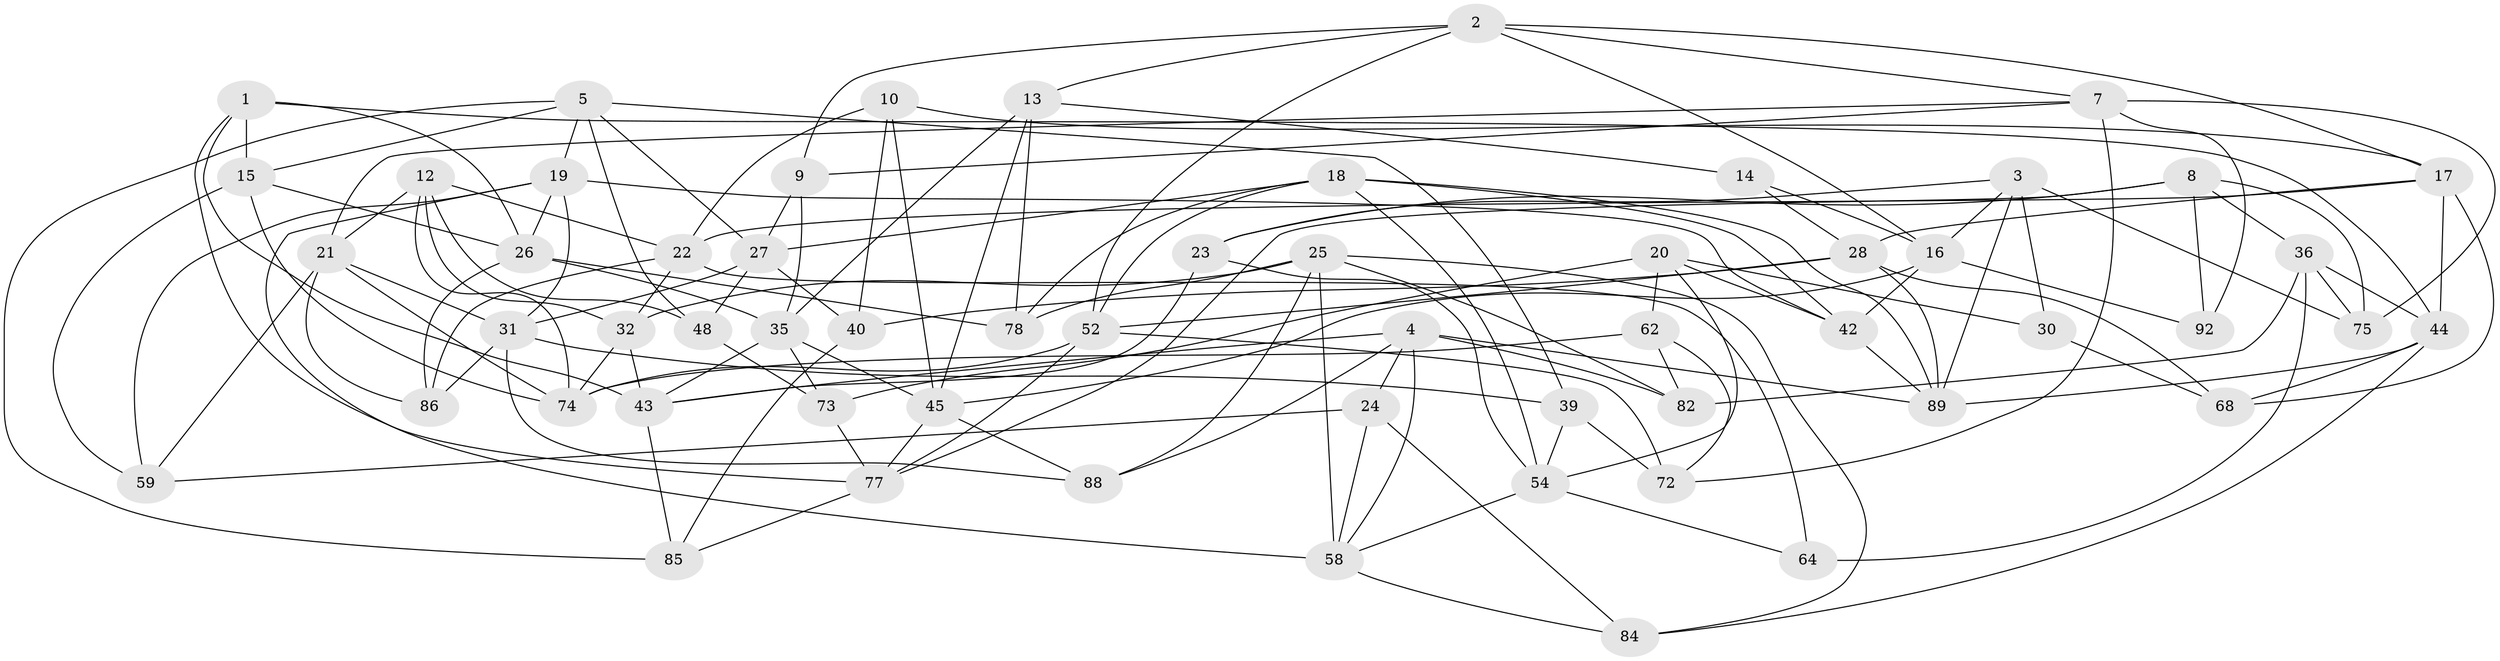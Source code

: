 // original degree distribution, {4: 1.0}
// Generated by graph-tools (version 1.1) at 2025/42/03/06/25 10:42:22]
// undirected, 58 vertices, 144 edges
graph export_dot {
graph [start="1"]
  node [color=gray90,style=filled];
  1 [super="+50"];
  2 [super="+70"];
  3 [super="+6"];
  4 [super="+34"];
  5 [super="+11"];
  7 [super="+38"];
  8 [super="+37"];
  9;
  10;
  12 [super="+47"];
  13 [super="+65"];
  14;
  15 [super="+76"];
  16 [super="+57"];
  17 [super="+29"];
  18 [super="+51"];
  19 [super="+49"];
  20 [super="+63"];
  21 [super="+41"];
  22 [super="+53"];
  23;
  24;
  25 [super="+87"];
  26 [super="+79"];
  27 [super="+71"];
  28 [super="+33"];
  30;
  31 [super="+60"];
  32 [super="+69"];
  35 [super="+67"];
  36 [super="+56"];
  39;
  40;
  42 [super="+80"];
  43 [super="+55"];
  44 [super="+93"];
  45 [super="+46"];
  48;
  52 [super="+61"];
  54 [super="+66"];
  58 [super="+81"];
  59;
  62;
  64;
  68;
  72;
  73;
  74 [super="+91"];
  75;
  77 [super="+83"];
  78;
  82;
  84;
  85;
  86;
  88;
  89 [super="+90"];
  92;
  1 -- 77;
  1 -- 15 [weight=2];
  1 -- 26;
  1 -- 43;
  1 -- 44;
  2 -- 7;
  2 -- 9;
  2 -- 52;
  2 -- 17;
  2 -- 13;
  2 -- 16;
  3 -- 75;
  3 -- 30 [weight=2];
  3 -- 89;
  3 -- 23;
  3 -- 16;
  4 -- 24;
  4 -- 58;
  4 -- 43;
  4 -- 88;
  4 -- 89;
  4 -- 82;
  5 -- 48;
  5 -- 85;
  5 -- 15;
  5 -- 39;
  5 -- 27;
  5 -- 19;
  7 -- 75;
  7 -- 92;
  7 -- 72;
  7 -- 9;
  7 -- 21;
  8 -- 92 [weight=2];
  8 -- 75;
  8 -- 23;
  8 -- 36;
  8 -- 77;
  9 -- 35;
  9 -- 27;
  10 -- 40;
  10 -- 45;
  10 -- 22;
  10 -- 17;
  12 -- 32 [weight=2];
  12 -- 22;
  12 -- 48;
  12 -- 21;
  12 -- 74;
  13 -- 14 [weight=2];
  13 -- 35;
  13 -- 78;
  13 -- 45;
  14 -- 16;
  14 -- 28;
  15 -- 26;
  15 -- 59;
  15 -- 74;
  16 -- 92;
  16 -- 42;
  16 -- 45;
  17 -- 28;
  17 -- 68;
  17 -- 44;
  17 -- 22;
  18 -- 52;
  18 -- 27;
  18 -- 54;
  18 -- 89;
  18 -- 42;
  18 -- 78;
  19 -- 58;
  19 -- 26;
  19 -- 31;
  19 -- 59;
  19 -- 42;
  20 -- 62;
  20 -- 30;
  20 -- 73;
  20 -- 54;
  20 -- 42 [weight=2];
  21 -- 86;
  21 -- 59;
  21 -- 31;
  21 -- 74;
  22 -- 64;
  22 -- 86;
  22 -- 32;
  23 -- 43;
  23 -- 54;
  24 -- 84;
  24 -- 59;
  24 -- 58;
  25 -- 78;
  25 -- 84;
  25 -- 32;
  25 -- 88;
  25 -- 82;
  25 -- 58;
  26 -- 86;
  26 -- 78;
  26 -- 35;
  27 -- 31;
  27 -- 48;
  27 -- 40;
  28 -- 89;
  28 -- 68;
  28 -- 40;
  28 -- 52;
  30 -- 68;
  31 -- 39;
  31 -- 88;
  31 -- 86;
  32 -- 43;
  32 -- 74;
  35 -- 43;
  35 -- 73;
  35 -- 45;
  36 -- 64 [weight=2];
  36 -- 75;
  36 -- 82;
  36 -- 44;
  39 -- 72;
  39 -- 54;
  40 -- 85;
  42 -- 89;
  43 -- 85;
  44 -- 84;
  44 -- 68;
  44 -- 89;
  45 -- 88;
  45 -- 77;
  48 -- 73;
  52 -- 72;
  52 -- 77;
  52 -- 74;
  54 -- 64;
  54 -- 58;
  58 -- 84;
  62 -- 74;
  62 -- 82;
  62 -- 72;
  73 -- 77;
  77 -- 85;
}
